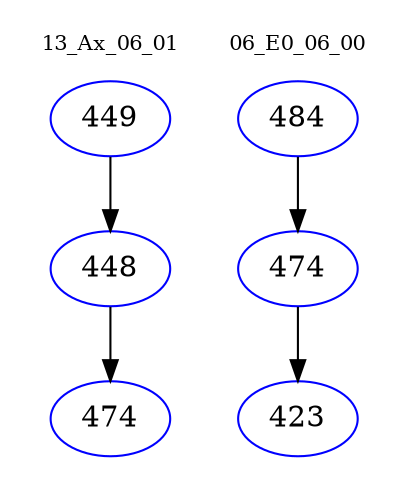 digraph{
subgraph cluster_0 {
color = white
label = "13_Ax_06_01";
fontsize=10;
T0_449 [label="449", color="blue"]
T0_449 -> T0_448 [color="black"]
T0_448 [label="448", color="blue"]
T0_448 -> T0_474 [color="black"]
T0_474 [label="474", color="blue"]
}
subgraph cluster_1 {
color = white
label = "06_E0_06_00";
fontsize=10;
T1_484 [label="484", color="blue"]
T1_484 -> T1_474 [color="black"]
T1_474 [label="474", color="blue"]
T1_474 -> T1_423 [color="black"]
T1_423 [label="423", color="blue"]
}
}
